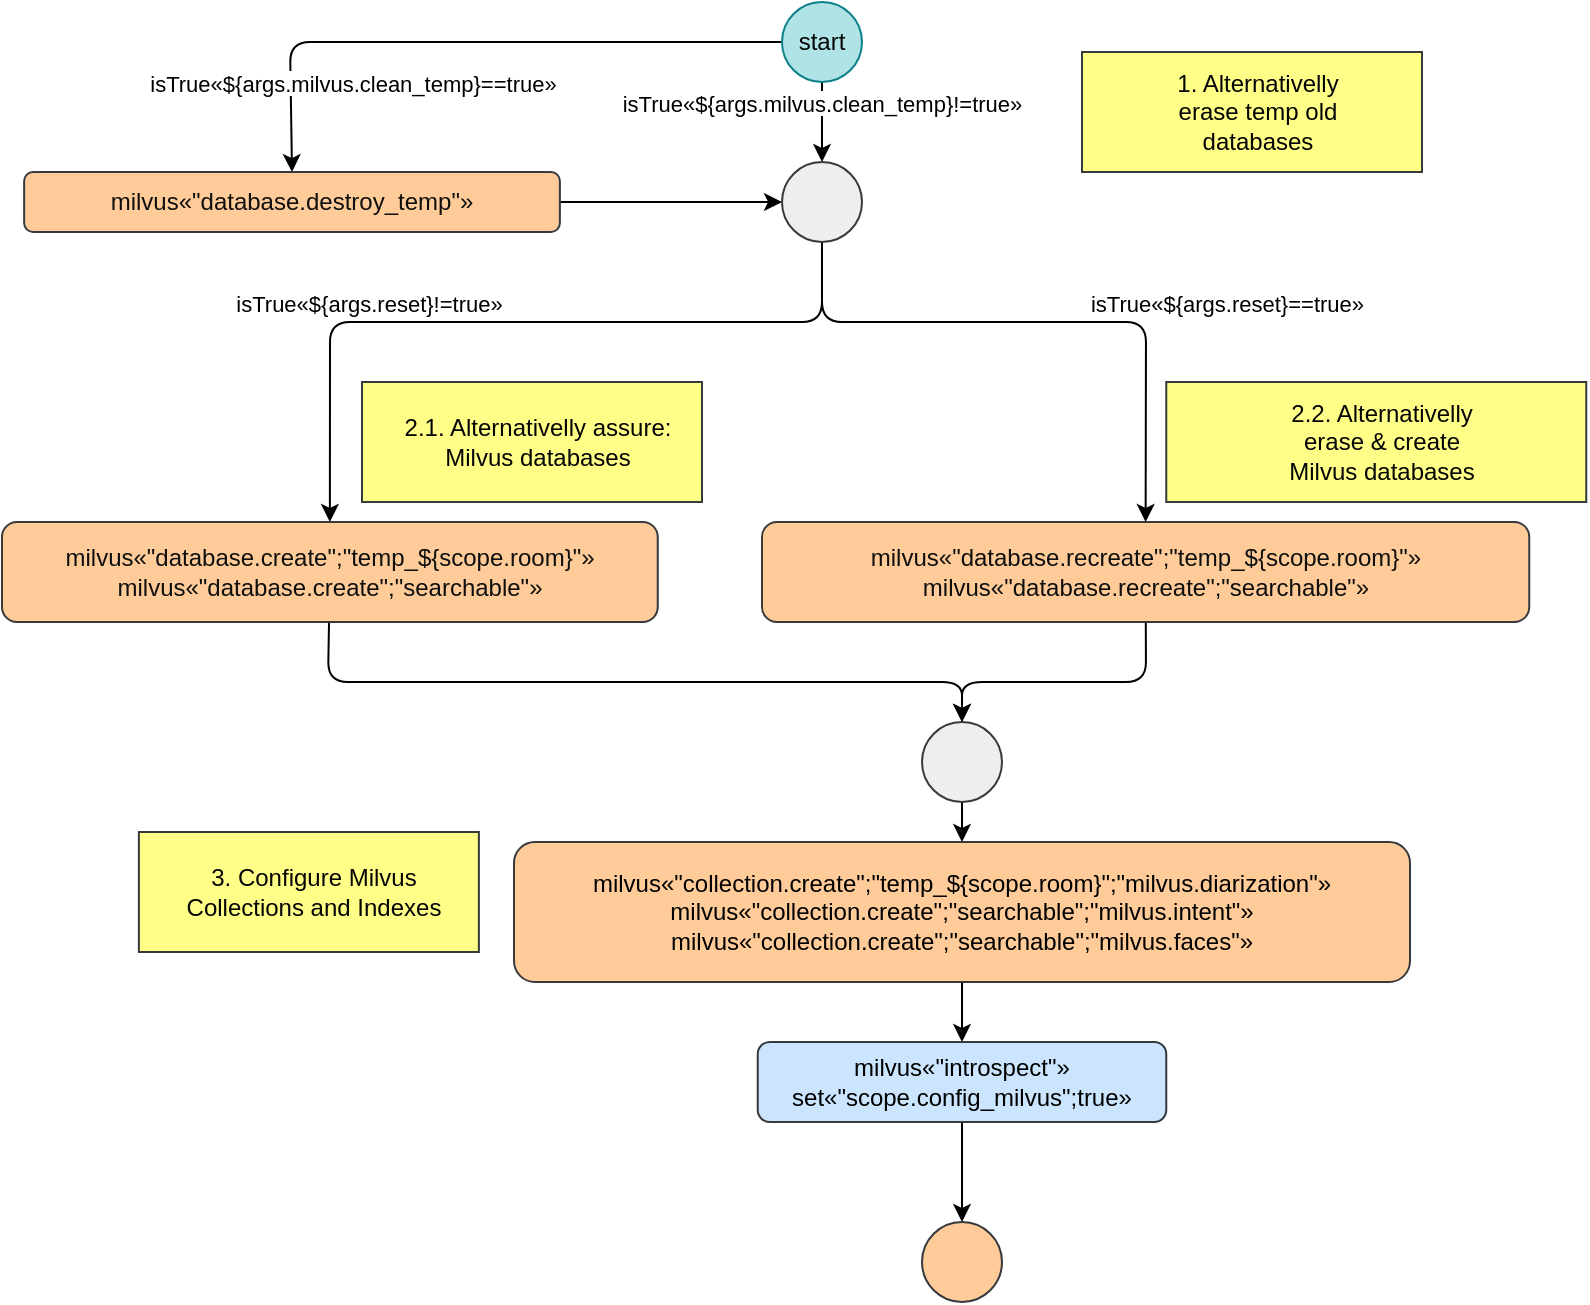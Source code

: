 <mxfile>
    <diagram id="y7LyX2alFGtX07KHJ8K6" name="Page-1">
        <mxGraphModel dx="749" dy="536" grid="1" gridSize="10" guides="1" tooltips="1" connect="1" arrows="1" fold="1" page="1" pageScale="1" pageWidth="850" pageHeight="1100" math="0" shadow="0">
            <root>
                <mxCell id="0"/>
                <mxCell id="1" parent="0"/>
                <mxCell id="109" style="edgeStyle=none;html=1;entryX=0.5;entryY=0;entryDx=0;entryDy=0;" parent="1" source="111" target="108" edge="1">
                    <mxGeometry relative="1" as="geometry">
                        <mxPoint x="360" y="60" as="sourcePoint"/>
                        <Array as="points">
                            <mxPoint x="194" y="60"/>
                        </Array>
                    </mxGeometry>
                </mxCell>
                <mxCell id="110" value="isTrue«${args.milvus.clean_temp}==true»" style="edgeLabel;align=center;verticalAlign=middle;resizable=0;points=[];" parent="109" vertex="1" connectable="0">
                    <mxGeometry x="0.284" y="-3" relative="1" as="geometry">
                        <mxPoint x="-15" y="23" as="offset"/>
                    </mxGeometry>
                </mxCell>
                <mxCell id="105" style="edgeStyle=none;html=1;entryX=0.5;entryY=0;entryDx=0;entryDy=0;" parent="1" source="3" target="83" edge="1">
                    <mxGeometry relative="1" as="geometry">
                        <Array as="points">
                            <mxPoint x="622" y="380"/>
                            <mxPoint x="530" y="380"/>
                        </Array>
                    </mxGeometry>
                </mxCell>
                <mxCell id="3" value="milvus«&quot;database.recreate&quot;;&quot;temp_${scope.room}&quot;»&#10;milvus«&quot;database.recreate&quot;;&quot;searchable&quot;»" style="rounded=1;whiteSpace=wrap;fillColor=#ffcc99;strokeColor=#36393d;fontColor=#0F0F0F;" parent="1" vertex="1">
                    <mxGeometry x="430" y="300" width="383.63" height="50" as="geometry"/>
                </mxCell>
                <mxCell id="5" value="" style="ellipse;whiteSpace=wrap;html=1;fillColor=#ffcc99;strokeColor=#36393d;fontColor=#000000;" parent="1" vertex="1">
                    <mxGeometry x="510" y="650" width="40" height="40" as="geometry"/>
                </mxCell>
                <mxCell id="117" style="edgeStyle=none;html=1;entryX=0.5;entryY=0;entryDx=0;entryDy=0;" parent="1" source="33" target="70" edge="1">
                    <mxGeometry relative="1" as="geometry">
                        <mxPoint x="530" y="540" as="targetPoint"/>
                    </mxGeometry>
                </mxCell>
                <mxCell id="33" value="milvus«&quot;collection.create&quot;;&quot;temp_${scope.room}&quot;;&quot;milvus.diarization&quot;»&#10;milvus«&quot;collection.create&quot;;&quot;searchable&quot;;&quot;milvus.intent&quot;»&#10;milvus«&quot;collection.create&quot;;&quot;searchable&quot;;&quot;milvus.faces&quot;»" style="rounded=1;whiteSpace=wrap;fillColor=#ffcc99;strokeColor=#36393d;fontColor=#000000;" parent="1" vertex="1">
                    <mxGeometry x="306" y="460" width="448" height="70" as="geometry"/>
                </mxCell>
                <mxCell id="68" style="edgeStyle=none;html=1;entryX=0.5;entryY=0;entryDx=0;entryDy=0;" parent="1" source="112" target="3" edge="1">
                    <mxGeometry relative="1" as="geometry">
                        <Array as="points">
                            <mxPoint x="460" y="200"/>
                            <mxPoint x="622" y="200"/>
                        </Array>
                        <mxPoint x="400.5" y="290.006" as="targetPoint"/>
                        <mxPoint x="460" y="160" as="sourcePoint"/>
                    </mxGeometry>
                </mxCell>
                <mxCell id="72" value="isTrue«${args.reset}==true»" style="edgeLabel;align=center;verticalAlign=middle;resizable=0;points=[];" parent="68" vertex="1" connectable="0">
                    <mxGeometry x="-0.208" relative="1" as="geometry">
                        <mxPoint x="123" y="-10" as="offset"/>
                    </mxGeometry>
                </mxCell>
                <mxCell id="85" style="edgeStyle=none;html=1;entryX=0.5;entryY=0;entryDx=0;entryDy=0;exitX=0.5;exitY=1;exitDx=0;exitDy=0;" parent="1" source="112" target="92" edge="1">
                    <mxGeometry relative="1" as="geometry">
                        <mxPoint x="120" y="330" as="targetPoint"/>
                        <Array as="points">
                            <mxPoint x="460" y="200"/>
                            <mxPoint x="214" y="200"/>
                        </Array>
                        <mxPoint x="380" y="160" as="sourcePoint"/>
                    </mxGeometry>
                </mxCell>
                <mxCell id="86" value="isTrue«${args.reset}!=true»" style="edgeLabel;align=center;verticalAlign=middle;resizable=0;points=[];" parent="85" vertex="1" connectable="0">
                    <mxGeometry x="-0.313" y="1" relative="1" as="geometry">
                        <mxPoint x="-134" y="-11" as="offset"/>
                    </mxGeometry>
                </mxCell>
                <mxCell id="71" style="edgeStyle=none;html=1;" parent="1" source="70" target="5" edge="1">
                    <mxGeometry relative="1" as="geometry"/>
                </mxCell>
                <mxCell id="70" value="milvus«&quot;introspect&quot;»&#10;set«&quot;scope.config_milvus&quot;;true»" style="rounded=1;whiteSpace=wrap;fillColor=#cce5ff;strokeColor=#36393d;fontColor=#000000;" parent="1" vertex="1">
                    <mxGeometry x="427.87" y="560" width="204.26" height="40" as="geometry"/>
                </mxCell>
                <mxCell id="89" style="edgeStyle=none;html=1;entryX=0.5;entryY=0;entryDx=0;entryDy=0;fontColor=#050505;" parent="1" source="83" target="33" edge="1">
                    <mxGeometry relative="1" as="geometry">
                        <Array as="points">
                            <mxPoint x="530" y="430"/>
                        </Array>
                    </mxGeometry>
                </mxCell>
                <mxCell id="83" value="" style="ellipse;whiteSpace=wrap;html=1;fillColor=#eeeeee;strokeColor=#36393d;" parent="1" vertex="1">
                    <mxGeometry x="510" y="400" width="40" height="40" as="geometry"/>
                </mxCell>
                <mxCell id="88" value="2.2. Alternativelly&#10;erase &amp; create&#10;Milvus databases" style="rounded=0;whiteSpace=wrap;fillColor=#ffff88;strokeColor=#36393d;fontColor=#050505;align=center;verticalAlign=middle;spacingLeft=6;" parent="1" vertex="1">
                    <mxGeometry x="632.13" y="230" width="210" height="60" as="geometry"/>
                </mxCell>
                <mxCell id="93" style="edgeStyle=none;html=1;fontColor=#050505;" parent="1" source="92" target="83" edge="1">
                    <mxGeometry relative="1" as="geometry">
                        <mxPoint x="530" y="400" as="targetPoint"/>
                        <Array as="points">
                            <mxPoint x="213" y="380"/>
                            <mxPoint x="530" y="380"/>
                        </Array>
                    </mxGeometry>
                </mxCell>
                <mxCell id="92" value="milvus«&quot;database.create&quot;;&quot;temp_${scope.room}&quot;»&#10;milvus«&quot;database.create&quot;;&quot;searchable&quot;»" style="rounded=1;whiteSpace=wrap;fillColor=#ffcc99;strokeColor=#36393d;fontColor=#0F0F0F;" parent="1" vertex="1">
                    <mxGeometry x="50" y="300" width="327.87" height="50" as="geometry"/>
                </mxCell>
                <mxCell id="94" value="2.1. Alternativelly assure:&#10;Milvus databases" style="rounded=0;whiteSpace=wrap;fillColor=#ffff88;strokeColor=#36393d;fontColor=#050505;align=center;verticalAlign=middle;spacingLeft=6;" parent="1" vertex="1">
                    <mxGeometry x="230" y="230" width="170" height="60" as="geometry"/>
                </mxCell>
                <mxCell id="95" value="3. Configure Milvus&#10;Collections and Indexes" style="rounded=0;whiteSpace=wrap;fillColor=#ffff88;strokeColor=#36393d;fontColor=#050505;align=center;verticalAlign=middle;spacingLeft=6;" parent="1" vertex="1">
                    <mxGeometry x="118.44" y="455" width="170" height="60" as="geometry"/>
                </mxCell>
                <mxCell id="115" style="edgeStyle=none;html=1;" parent="1" source="108" target="112" edge="1">
                    <mxGeometry relative="1" as="geometry"/>
                </mxCell>
                <mxCell id="108" value="milvus«&quot;database.destroy_temp&quot;»" style="rounded=1;whiteSpace=wrap;fillColor=#ffcc99;strokeColor=#36393d;fontColor=#0F0F0F;" parent="1" vertex="1">
                    <mxGeometry x="61.07" y="125" width="267.87" height="30" as="geometry"/>
                </mxCell>
                <mxCell id="113" style="edgeStyle=none;html=1;" parent="1" source="111" target="112" edge="1">
                    <mxGeometry relative="1" as="geometry"/>
                </mxCell>
                <mxCell id="114" value="isTrue«${args.milvus.clean_temp}!=true»" style="edgeLabel;align=center;verticalAlign=middle;resizable=0;points=[];" parent="113" vertex="1" connectable="0">
                    <mxGeometry x="-0.496" relative="1" as="geometry">
                        <mxPoint as="offset"/>
                    </mxGeometry>
                </mxCell>
                <mxCell id="111" value="start" style="ellipse;whiteSpace=wrap;html=1;fillColor=#b0e3e6;strokeColor=#0e8088;fontColor=#050505;" parent="1" vertex="1">
                    <mxGeometry x="440" y="40" width="40" height="40" as="geometry"/>
                </mxCell>
                <mxCell id="112" value="" style="ellipse;whiteSpace=wrap;html=1;fillColor=#eeeeee;strokeColor=#36393d;" parent="1" vertex="1">
                    <mxGeometry x="440" y="120" width="40" height="40" as="geometry"/>
                </mxCell>
                <mxCell id="116" value="1. Alternativelly&#10;erase temp old&#10;databases" style="rounded=0;whiteSpace=wrap;fillColor=#ffff88;strokeColor=#36393d;fontColor=#050505;align=center;verticalAlign=middle;spacingLeft=6;" parent="1" vertex="1">
                    <mxGeometry x="590" y="65" width="170" height="60" as="geometry"/>
                </mxCell>
            </root>
        </mxGraphModel>
    </diagram>
</mxfile>